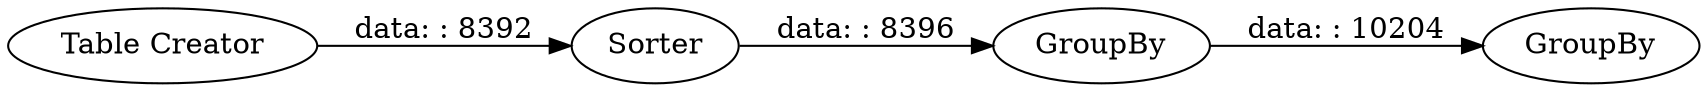 digraph {
	"-3446855218488667692_2" [label=GroupBy]
	"-3446855218488667692_6" [label=GroupBy]
	"-3446855218488667692_5" [label=Sorter]
	"-3446855218488667692_1" [label="Table Creator"]
	"-3446855218488667692_1" -> "-3446855218488667692_5" [label="data: : 8392"]
	"-3446855218488667692_2" -> "-3446855218488667692_6" [label="data: : 10204"]
	"-3446855218488667692_5" -> "-3446855218488667692_2" [label="data: : 8396"]
	rankdir=LR
}
